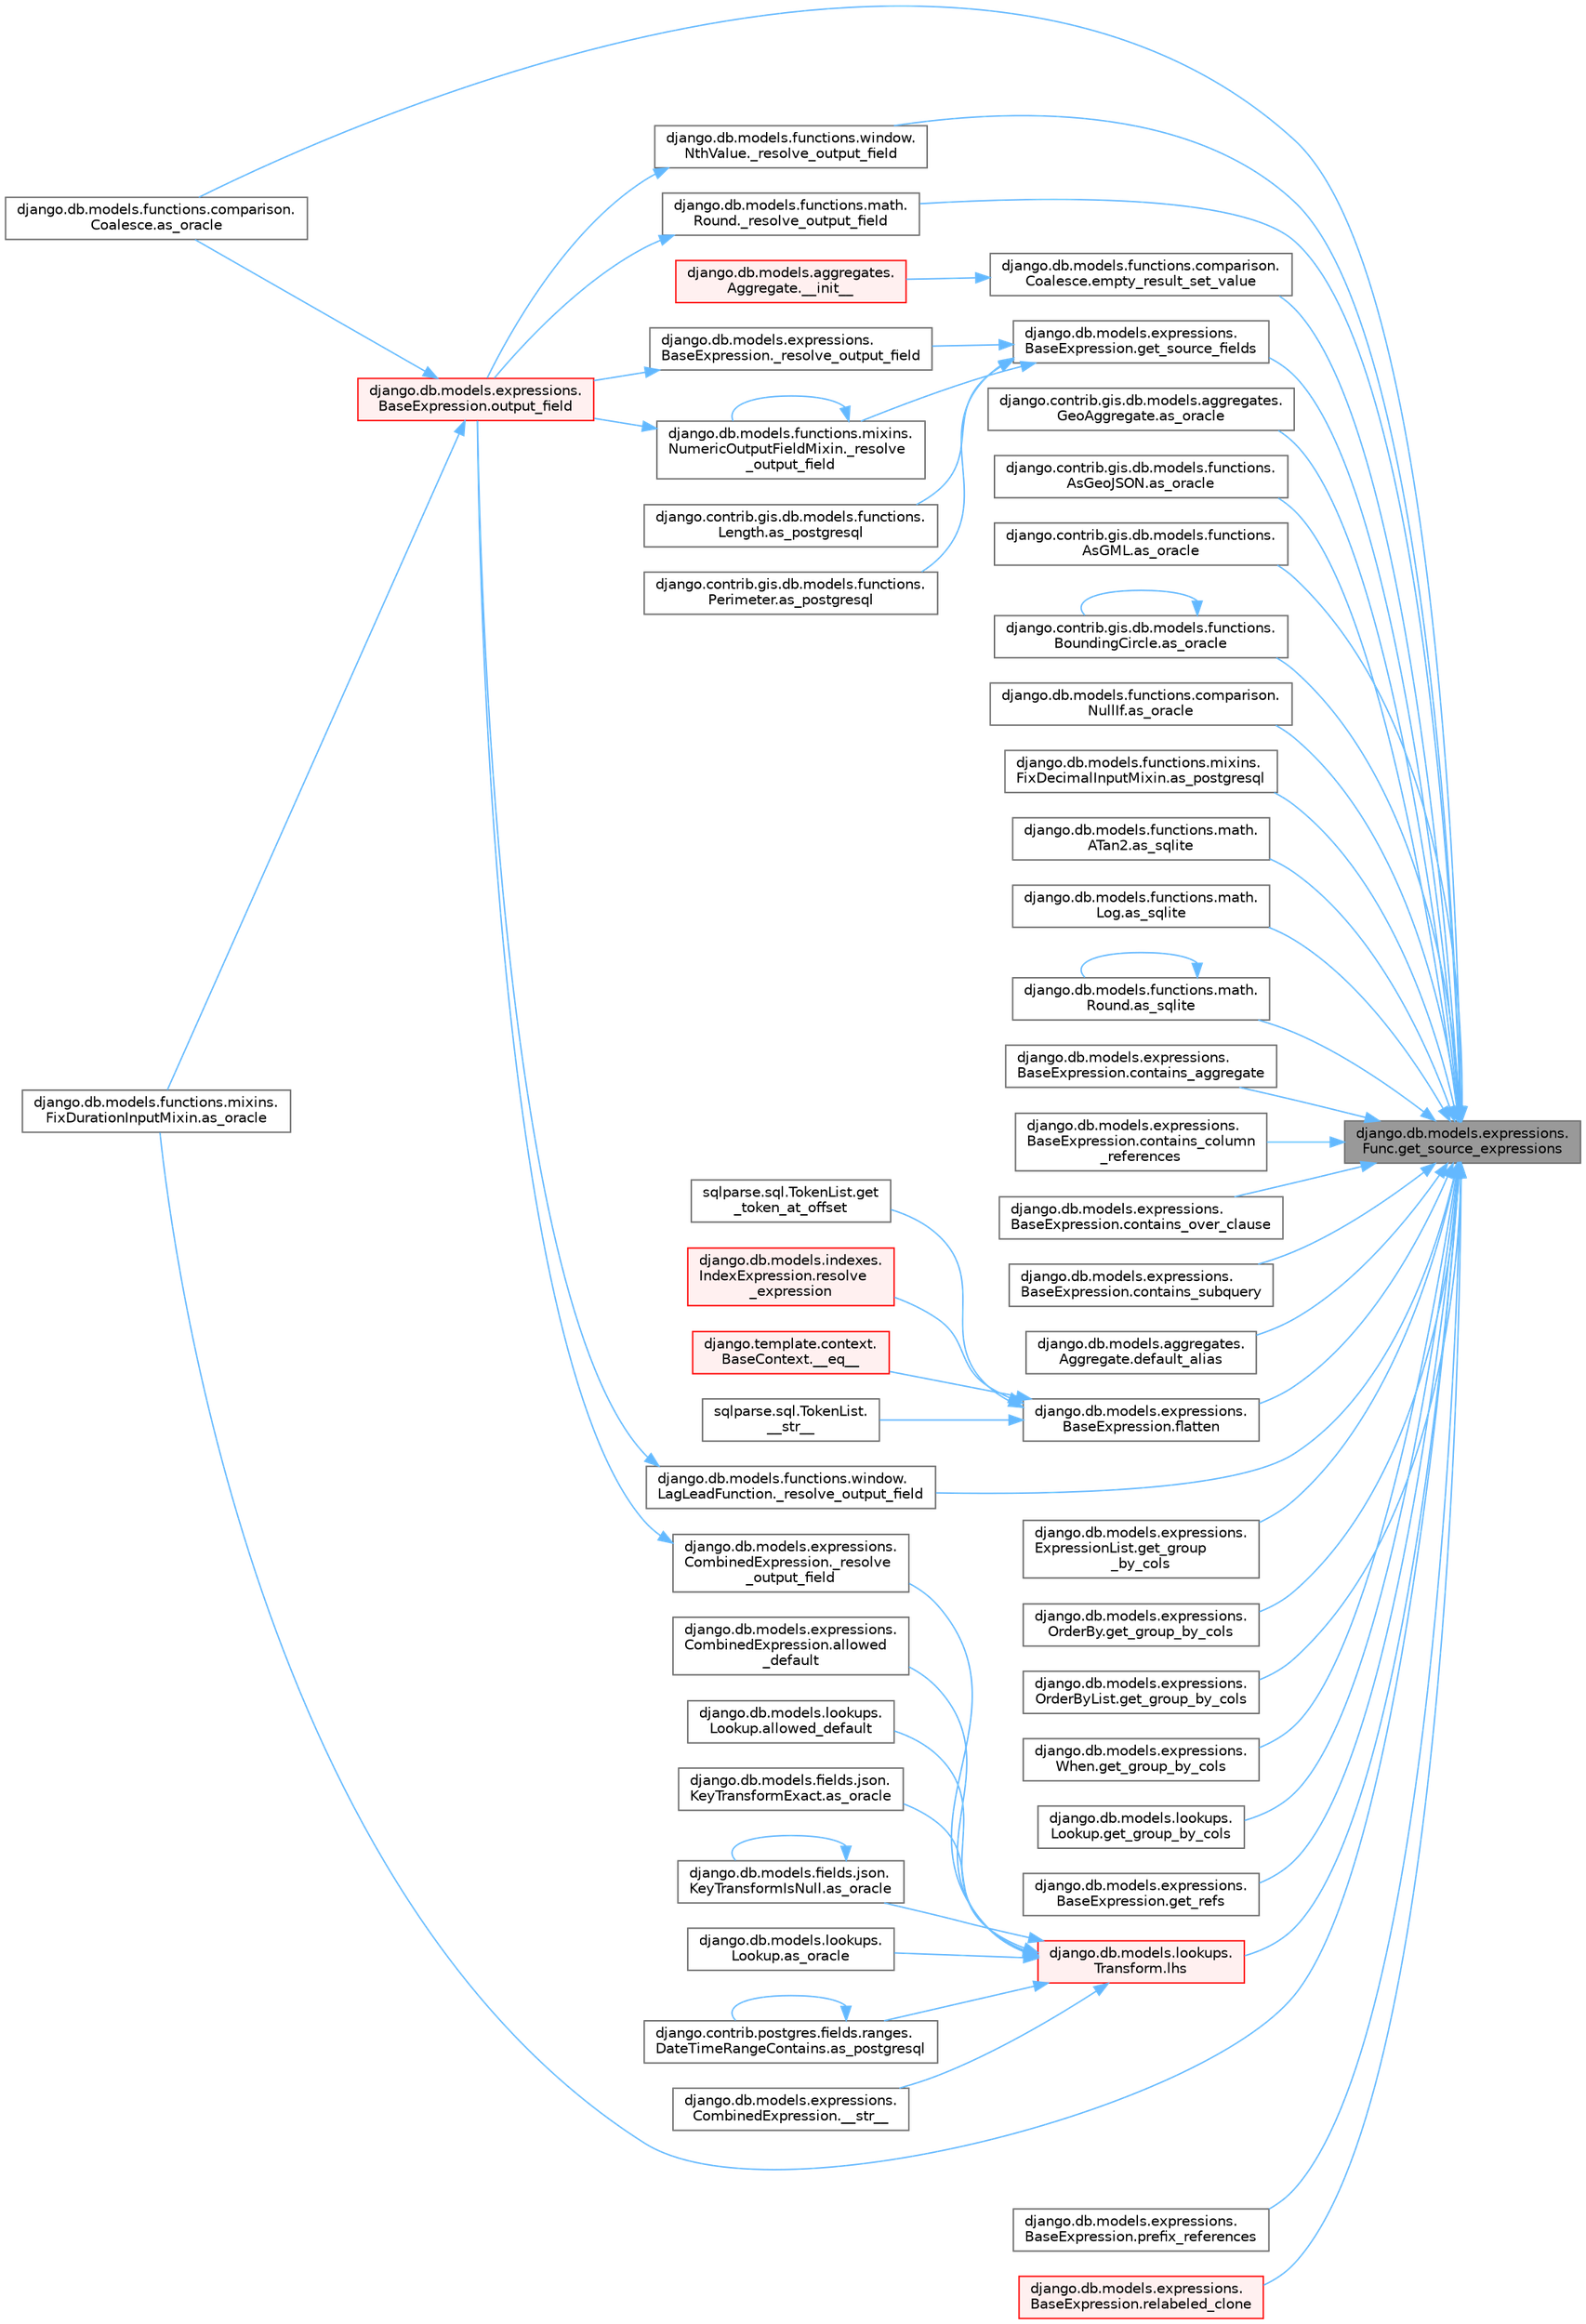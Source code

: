 digraph "django.db.models.expressions.Func.get_source_expressions"
{
 // LATEX_PDF_SIZE
  bgcolor="transparent";
  edge [fontname=Helvetica,fontsize=10,labelfontname=Helvetica,labelfontsize=10];
  node [fontname=Helvetica,fontsize=10,shape=box,height=0.2,width=0.4];
  rankdir="RL";
  Node1 [id="Node000001",label="django.db.models.expressions.\lFunc.get_source_expressions",height=0.2,width=0.4,color="gray40", fillcolor="grey60", style="filled", fontcolor="black",tooltip=" "];
  Node1 -> Node2 [id="edge1_Node000001_Node000002",dir="back",color="steelblue1",style="solid",tooltip=" "];
  Node2 [id="Node000002",label="django.db.models.functions.math.\lRound._resolve_output_field",height=0.2,width=0.4,color="grey40", fillcolor="white", style="filled",URL="$classdjango_1_1db_1_1models_1_1functions_1_1math_1_1_round.html#aa7b9332c35bc83a0f7055177fb9304e3",tooltip=" "];
  Node2 -> Node3 [id="edge2_Node000002_Node000003",dir="back",color="steelblue1",style="solid",tooltip=" "];
  Node3 [id="Node000003",label="django.db.models.expressions.\lBaseExpression.output_field",height=0.2,width=0.4,color="red", fillcolor="#FFF0F0", style="filled",URL="$classdjango_1_1db_1_1models_1_1expressions_1_1_base_expression.html#a7f0982cb1de5cdeaa7f043c3ae611a6d",tooltip=" "];
  Node3 -> Node44 [id="edge3_Node000003_Node000044",dir="back",color="steelblue1",style="solid",tooltip=" "];
  Node44 [id="Node000044",label="django.db.models.functions.comparison.\lCoalesce.as_oracle",height=0.2,width=0.4,color="grey40", fillcolor="white", style="filled",URL="$classdjango_1_1db_1_1models_1_1functions_1_1comparison_1_1_coalesce.html#a1bbeea180ef3ef4d8ba5d51d33d6ef85",tooltip=" "];
  Node3 -> Node69 [id="edge4_Node000003_Node000069",dir="back",color="steelblue1",style="solid",tooltip=" "];
  Node69 [id="Node000069",label="django.db.models.functions.mixins.\lFixDurationInputMixin.as_oracle",height=0.2,width=0.4,color="grey40", fillcolor="white", style="filled",URL="$classdjango_1_1db_1_1models_1_1functions_1_1mixins_1_1_fix_duration_input_mixin.html#a2e5d6957724a89d03541cc897b6e6e53",tooltip=" "];
  Node1 -> Node1171 [id="edge5_Node000001_Node001171",dir="back",color="steelblue1",style="solid",tooltip=" "];
  Node1171 [id="Node001171",label="django.db.models.functions.window.\lLagLeadFunction._resolve_output_field",height=0.2,width=0.4,color="grey40", fillcolor="white", style="filled",URL="$classdjango_1_1db_1_1models_1_1functions_1_1window_1_1_lag_lead_function.html#ad9fef4f0de0bae4168483d83bf154eb5",tooltip=" "];
  Node1171 -> Node3 [id="edge6_Node001171_Node000003",dir="back",color="steelblue1",style="solid",tooltip=" "];
  Node1 -> Node1172 [id="edge7_Node000001_Node001172",dir="back",color="steelblue1",style="solid",tooltip=" "];
  Node1172 [id="Node001172",label="django.db.models.functions.window.\lNthValue._resolve_output_field",height=0.2,width=0.4,color="grey40", fillcolor="white", style="filled",URL="$classdjango_1_1db_1_1models_1_1functions_1_1window_1_1_nth_value.html#a01f5c13b954177f7f499ab3a354aa38a",tooltip=" "];
  Node1172 -> Node3 [id="edge8_Node001172_Node000003",dir="back",color="steelblue1",style="solid",tooltip=" "];
  Node1 -> Node345 [id="edge9_Node000001_Node000345",dir="back",color="steelblue1",style="solid",tooltip=" "];
  Node345 [id="Node000345",label="django.contrib.gis.db.models.aggregates.\lGeoAggregate.as_oracle",height=0.2,width=0.4,color="grey40", fillcolor="white", style="filled",URL="$classdjango_1_1contrib_1_1gis_1_1db_1_1models_1_1aggregates_1_1_geo_aggregate.html#a537ce307d50a80a372c22e07a9f25fa6",tooltip=" "];
  Node1 -> Node346 [id="edge10_Node000001_Node000346",dir="back",color="steelblue1",style="solid",tooltip=" "];
  Node346 [id="Node000346",label="django.contrib.gis.db.models.functions.\lAsGeoJSON.as_oracle",height=0.2,width=0.4,color="grey40", fillcolor="white", style="filled",URL="$classdjango_1_1contrib_1_1gis_1_1db_1_1models_1_1functions_1_1_as_geo_j_s_o_n.html#ae6e5acc7a92749f69dc7b18a973ffaae",tooltip=" "];
  Node1 -> Node347 [id="edge11_Node000001_Node000347",dir="back",color="steelblue1",style="solid",tooltip=" "];
  Node347 [id="Node000347",label="django.contrib.gis.db.models.functions.\lAsGML.as_oracle",height=0.2,width=0.4,color="grey40", fillcolor="white", style="filled",URL="$classdjango_1_1contrib_1_1gis_1_1db_1_1models_1_1functions_1_1_as_g_m_l.html#a0a70238d2ad8f058ef86dbfc6e8f3566",tooltip=" "];
  Node1 -> Node348 [id="edge12_Node000001_Node000348",dir="back",color="steelblue1",style="solid",tooltip=" "];
  Node348 [id="Node000348",label="django.contrib.gis.db.models.functions.\lBoundingCircle.as_oracle",height=0.2,width=0.4,color="grey40", fillcolor="white", style="filled",URL="$classdjango_1_1contrib_1_1gis_1_1db_1_1models_1_1functions_1_1_bounding_circle.html#a63203e27009441455a424b3a41593cd6",tooltip=" "];
  Node348 -> Node348 [id="edge13_Node000348_Node000348",dir="back",color="steelblue1",style="solid",tooltip=" "];
  Node1 -> Node44 [id="edge14_Node000001_Node000044",dir="back",color="steelblue1",style="solid",tooltip=" "];
  Node1 -> Node1173 [id="edge15_Node000001_Node001173",dir="back",color="steelblue1",style="solid",tooltip=" "];
  Node1173 [id="Node001173",label="django.db.models.functions.comparison.\lNullIf.as_oracle",height=0.2,width=0.4,color="grey40", fillcolor="white", style="filled",URL="$classdjango_1_1db_1_1models_1_1functions_1_1comparison_1_1_null_if.html#a61867c3acf8c0e19cbc06115618e395b",tooltip=" "];
  Node1 -> Node69 [id="edge16_Node000001_Node000069",dir="back",color="steelblue1",style="solid",tooltip=" "];
  Node1 -> Node352 [id="edge17_Node000001_Node000352",dir="back",color="steelblue1",style="solid",tooltip=" "];
  Node352 [id="Node000352",label="django.db.models.functions.mixins.\lFixDecimalInputMixin.as_postgresql",height=0.2,width=0.4,color="grey40", fillcolor="white", style="filled",URL="$classdjango_1_1db_1_1models_1_1functions_1_1mixins_1_1_fix_decimal_input_mixin.html#a064b38a679e55776f87518bc24a2f4a0",tooltip=" "];
  Node1 -> Node56 [id="edge18_Node000001_Node000056",dir="back",color="steelblue1",style="solid",tooltip=" "];
  Node56 [id="Node000056",label="django.db.models.functions.math.\lATan2.as_sqlite",height=0.2,width=0.4,color="grey40", fillcolor="white", style="filled",URL="$classdjango_1_1db_1_1models_1_1functions_1_1math_1_1_a_tan2.html#ac343d11000341dfc431de19f416ea4b6",tooltip=" "];
  Node1 -> Node57 [id="edge19_Node000001_Node000057",dir="back",color="steelblue1",style="solid",tooltip=" "];
  Node57 [id="Node000057",label="django.db.models.functions.math.\lLog.as_sqlite",height=0.2,width=0.4,color="grey40", fillcolor="white", style="filled",URL="$classdjango_1_1db_1_1models_1_1functions_1_1math_1_1_log.html#afcc146563033738d87dd1dc17d005111",tooltip=" "];
  Node1 -> Node1174 [id="edge20_Node000001_Node001174",dir="back",color="steelblue1",style="solid",tooltip=" "];
  Node1174 [id="Node001174",label="django.db.models.functions.math.\lRound.as_sqlite",height=0.2,width=0.4,color="grey40", fillcolor="white", style="filled",URL="$classdjango_1_1db_1_1models_1_1functions_1_1math_1_1_round.html#a287d7884d03a3cb2338f8327d36ab7f4",tooltip=" "];
  Node1174 -> Node1174 [id="edge21_Node001174_Node001174",dir="back",color="steelblue1",style="solid",tooltip=" "];
  Node1 -> Node1175 [id="edge22_Node000001_Node001175",dir="back",color="steelblue1",style="solid",tooltip=" "];
  Node1175 [id="Node001175",label="django.db.models.expressions.\lBaseExpression.contains_aggregate",height=0.2,width=0.4,color="grey40", fillcolor="white", style="filled",URL="$classdjango_1_1db_1_1models_1_1expressions_1_1_base_expression.html#af76d4a76e3f54db9a32b8d5ee2b87948",tooltip=" "];
  Node1 -> Node1176 [id="edge23_Node000001_Node001176",dir="back",color="steelblue1",style="solid",tooltip=" "];
  Node1176 [id="Node001176",label="django.db.models.expressions.\lBaseExpression.contains_column\l_references",height=0.2,width=0.4,color="grey40", fillcolor="white", style="filled",URL="$classdjango_1_1db_1_1models_1_1expressions_1_1_base_expression.html#af5c4b142fefb4788abf2261a2582dfe9",tooltip=" "];
  Node1 -> Node1177 [id="edge24_Node000001_Node001177",dir="back",color="steelblue1",style="solid",tooltip=" "];
  Node1177 [id="Node001177",label="django.db.models.expressions.\lBaseExpression.contains_over_clause",height=0.2,width=0.4,color="grey40", fillcolor="white", style="filled",URL="$classdjango_1_1db_1_1models_1_1expressions_1_1_base_expression.html#aabc4ca4ab54ff580926e71248c5612ab",tooltip=" "];
  Node1 -> Node1178 [id="edge25_Node000001_Node001178",dir="back",color="steelblue1",style="solid",tooltip=" "];
  Node1178 [id="Node001178",label="django.db.models.expressions.\lBaseExpression.contains_subquery",height=0.2,width=0.4,color="grey40", fillcolor="white", style="filled",URL="$classdjango_1_1db_1_1models_1_1expressions_1_1_base_expression.html#a218f7301f2126ca595a0e79df4f91b12",tooltip=" "];
  Node1 -> Node1179 [id="edge26_Node000001_Node001179",dir="back",color="steelblue1",style="solid",tooltip=" "];
  Node1179 [id="Node001179",label="django.db.models.aggregates.\lAggregate.default_alias",height=0.2,width=0.4,color="grey40", fillcolor="white", style="filled",URL="$classdjango_1_1db_1_1models_1_1aggregates_1_1_aggregate.html#a5d12250db1f3dfd711dad17ee7ea37d5",tooltip=" "];
  Node1 -> Node1180 [id="edge27_Node000001_Node001180",dir="back",color="steelblue1",style="solid",tooltip=" "];
  Node1180 [id="Node001180",label="django.db.models.functions.comparison.\lCoalesce.empty_result_set_value",height=0.2,width=0.4,color="grey40", fillcolor="white", style="filled",URL="$classdjango_1_1db_1_1models_1_1functions_1_1comparison_1_1_coalesce.html#a098df2aa87e871b6bc726d3839a7f259",tooltip=" "];
  Node1180 -> Node1181 [id="edge28_Node001180_Node001181",dir="back",color="steelblue1",style="solid",tooltip=" "];
  Node1181 [id="Node001181",label="django.db.models.aggregates.\lAggregate.__init__",height=0.2,width=0.4,color="red", fillcolor="#FFF0F0", style="filled",URL="$classdjango_1_1db_1_1models_1_1aggregates_1_1_aggregate.html#a946f9b8e47e99bb91408ac6c4059401f",tooltip=" "];
  Node1 -> Node1182 [id="edge29_Node000001_Node001182",dir="back",color="steelblue1",style="solid",tooltip=" "];
  Node1182 [id="Node001182",label="django.db.models.expressions.\lBaseExpression.flatten",height=0.2,width=0.4,color="grey40", fillcolor="white", style="filled",URL="$classdjango_1_1db_1_1models_1_1expressions_1_1_base_expression.html#a8493b4576a0e604f1dd483d0206430ac",tooltip=" "];
  Node1182 -> Node1183 [id="edge30_Node001182_Node001183",dir="back",color="steelblue1",style="solid",tooltip=" "];
  Node1183 [id="Node001183",label="django.template.context.\lBaseContext.__eq__",height=0.2,width=0.4,color="red", fillcolor="#FFF0F0", style="filled",URL="$classdjango_1_1template_1_1context_1_1_base_context.html#a5867d06e0333b61e05dace68d0a657c9",tooltip=" "];
  Node1182 -> Node1184 [id="edge31_Node001182_Node001184",dir="back",color="steelblue1",style="solid",tooltip=" "];
  Node1184 [id="Node001184",label="sqlparse.sql.TokenList.\l__str__",height=0.2,width=0.4,color="grey40", fillcolor="white", style="filled",URL="$classsqlparse_1_1sql_1_1_token_list.html#ae250ef1a7ec7501f79d94cf48c870fdd",tooltip=" "];
  Node1182 -> Node1185 [id="edge32_Node001182_Node001185",dir="back",color="steelblue1",style="solid",tooltip=" "];
  Node1185 [id="Node001185",label="sqlparse.sql.TokenList.get\l_token_at_offset",height=0.2,width=0.4,color="grey40", fillcolor="white", style="filled",URL="$classsqlparse_1_1sql_1_1_token_list.html#a51734d18175ea3c7aca59d2fa503b599",tooltip=" "];
  Node1182 -> Node1186 [id="edge33_Node001182_Node001186",dir="back",color="steelblue1",style="solid",tooltip=" "];
  Node1186 [id="Node001186",label="django.db.models.indexes.\lIndexExpression.resolve\l_expression",height=0.2,width=0.4,color="red", fillcolor="#FFF0F0", style="filled",URL="$classdjango_1_1db_1_1models_1_1indexes_1_1_index_expression.html#a55139a8ca1498b11693b49e67fcc09ba",tooltip=" "];
  Node1 -> Node1187 [id="edge34_Node000001_Node001187",dir="back",color="steelblue1",style="solid",tooltip=" "];
  Node1187 [id="Node001187",label="django.db.models.expressions.\lExpressionList.get_group\l_by_cols",height=0.2,width=0.4,color="grey40", fillcolor="white", style="filled",URL="$classdjango_1_1db_1_1models_1_1expressions_1_1_expression_list.html#ade08ba78d8d2afa4feaaf6046e0539f7",tooltip=" "];
  Node1 -> Node1188 [id="edge35_Node000001_Node001188",dir="back",color="steelblue1",style="solid",tooltip=" "];
  Node1188 [id="Node001188",label="django.db.models.expressions.\lOrderBy.get_group_by_cols",height=0.2,width=0.4,color="grey40", fillcolor="white", style="filled",URL="$classdjango_1_1db_1_1models_1_1expressions_1_1_order_by.html#a2b412d539ba39203045c6c188440794c",tooltip=" "];
  Node1 -> Node1189 [id="edge36_Node000001_Node001189",dir="back",color="steelblue1",style="solid",tooltip=" "];
  Node1189 [id="Node001189",label="django.db.models.expressions.\lOrderByList.get_group_by_cols",height=0.2,width=0.4,color="grey40", fillcolor="white", style="filled",URL="$classdjango_1_1db_1_1models_1_1expressions_1_1_order_by_list.html#acb31a12879537bd612f4741fbe7823e5",tooltip=" "];
  Node1 -> Node1190 [id="edge37_Node000001_Node001190",dir="back",color="steelblue1",style="solid",tooltip=" "];
  Node1190 [id="Node001190",label="django.db.models.expressions.\lWhen.get_group_by_cols",height=0.2,width=0.4,color="grey40", fillcolor="white", style="filled",URL="$classdjango_1_1db_1_1models_1_1expressions_1_1_when.html#afcd99eb8cfc1b719c10b3d561a74eb08",tooltip=" "];
  Node1 -> Node1191 [id="edge38_Node000001_Node001191",dir="back",color="steelblue1",style="solid",tooltip=" "];
  Node1191 [id="Node001191",label="django.db.models.lookups.\lLookup.get_group_by_cols",height=0.2,width=0.4,color="grey40", fillcolor="white", style="filled",URL="$classdjango_1_1db_1_1models_1_1lookups_1_1_lookup.html#a09ed22a2472d32e35116c81cdae27588",tooltip=" "];
  Node1 -> Node1192 [id="edge39_Node000001_Node001192",dir="back",color="steelblue1",style="solid",tooltip=" "];
  Node1192 [id="Node001192",label="django.db.models.expressions.\lBaseExpression.get_refs",height=0.2,width=0.4,color="grey40", fillcolor="white", style="filled",URL="$classdjango_1_1db_1_1models_1_1expressions_1_1_base_expression.html#aa2e17dbb760799635e642b44dde2ce20",tooltip=" "];
  Node1 -> Node1193 [id="edge40_Node000001_Node001193",dir="back",color="steelblue1",style="solid",tooltip=" "];
  Node1193 [id="Node001193",label="django.db.models.expressions.\lBaseExpression.get_source_fields",height=0.2,width=0.4,color="grey40", fillcolor="white", style="filled",URL="$classdjango_1_1db_1_1models_1_1expressions_1_1_base_expression.html#a12ff1384ded4ceeeb39de09b54a827aa",tooltip=" "];
  Node1193 -> Node1194 [id="edge41_Node001193_Node001194",dir="back",color="steelblue1",style="solid",tooltip=" "];
  Node1194 [id="Node001194",label="django.db.models.expressions.\lBaseExpression._resolve_output_field",height=0.2,width=0.4,color="grey40", fillcolor="white", style="filled",URL="$classdjango_1_1db_1_1models_1_1expressions_1_1_base_expression.html#a4d77b67d8a2c12f240cfa67a218742d9",tooltip=" "];
  Node1194 -> Node3 [id="edge42_Node001194_Node000003",dir="back",color="steelblue1",style="solid",tooltip=" "];
  Node1193 -> Node1195 [id="edge43_Node001193_Node001195",dir="back",color="steelblue1",style="solid",tooltip=" "];
  Node1195 [id="Node001195",label="django.db.models.functions.mixins.\lNumericOutputFieldMixin._resolve\l_output_field",height=0.2,width=0.4,color="grey40", fillcolor="white", style="filled",URL="$classdjango_1_1db_1_1models_1_1functions_1_1mixins_1_1_numeric_output_field_mixin.html#ada10dc529cfe036597471f6439dfb0c5",tooltip=" "];
  Node1195 -> Node1195 [id="edge44_Node001195_Node001195",dir="back",color="steelblue1",style="solid",tooltip=" "];
  Node1195 -> Node3 [id="edge45_Node001195_Node000003",dir="back",color="steelblue1",style="solid",tooltip=" "];
  Node1193 -> Node350 [id="edge46_Node001193_Node000350",dir="back",color="steelblue1",style="solid",tooltip=" "];
  Node350 [id="Node000350",label="django.contrib.gis.db.models.functions.\lLength.as_postgresql",height=0.2,width=0.4,color="grey40", fillcolor="white", style="filled",URL="$classdjango_1_1contrib_1_1gis_1_1db_1_1models_1_1functions_1_1_length.html#a32b7fc6b989a562d19b2ef3ea8a4d5aa",tooltip=" "];
  Node1193 -> Node1116 [id="edge47_Node001193_Node001116",dir="back",color="steelblue1",style="solid",tooltip=" "];
  Node1116 [id="Node001116",label="django.contrib.gis.db.models.functions.\lPerimeter.as_postgresql",height=0.2,width=0.4,color="grey40", fillcolor="white", style="filled",URL="$classdjango_1_1contrib_1_1gis_1_1db_1_1models_1_1functions_1_1_perimeter.html#a7e6534386f777f3698dd91bd93c39a9b",tooltip=" "];
  Node1 -> Node1196 [id="edge48_Node000001_Node001196",dir="back",color="steelblue1",style="solid",tooltip=" "];
  Node1196 [id="Node001196",label="django.db.models.lookups.\lTransform.lhs",height=0.2,width=0.4,color="red", fillcolor="#FFF0F0", style="filled",URL="$classdjango_1_1db_1_1models_1_1lookups_1_1_transform.html#ac0ce01e192abd1a739a4c77fcc8a1bf9",tooltip=" "];
  Node1196 -> Node1197 [id="edge49_Node001196_Node001197",dir="back",color="steelblue1",style="solid",tooltip=" "];
  Node1197 [id="Node001197",label="django.db.models.expressions.\lCombinedExpression.__str__",height=0.2,width=0.4,color="grey40", fillcolor="white", style="filled",URL="$classdjango_1_1db_1_1models_1_1expressions_1_1_combined_expression.html#a2b132c9b01a89e95438ba80ae83d6658",tooltip=" "];
  Node1196 -> Node1198 [id="edge50_Node001196_Node001198",dir="back",color="steelblue1",style="solid",tooltip=" "];
  Node1198 [id="Node001198",label="django.db.models.expressions.\lCombinedExpression._resolve\l_output_field",height=0.2,width=0.4,color="grey40", fillcolor="white", style="filled",URL="$classdjango_1_1db_1_1models_1_1expressions_1_1_combined_expression.html#ad5c6df54cfa479187073e305a8cbae20",tooltip=" "];
  Node1198 -> Node3 [id="edge51_Node001198_Node000003",dir="back",color="steelblue1",style="solid",tooltip=" "];
  Node1196 -> Node1199 [id="edge52_Node001196_Node001199",dir="back",color="steelblue1",style="solid",tooltip=" "];
  Node1199 [id="Node001199",label="django.db.models.expressions.\lCombinedExpression.allowed\l_default",height=0.2,width=0.4,color="grey40", fillcolor="white", style="filled",URL="$classdjango_1_1db_1_1models_1_1expressions_1_1_combined_expression.html#a0a98dcb658651abfebd304df9710a602",tooltip=" "];
  Node1196 -> Node1200 [id="edge53_Node001196_Node001200",dir="back",color="steelblue1",style="solid",tooltip=" "];
  Node1200 [id="Node001200",label="django.db.models.lookups.\lLookup.allowed_default",height=0.2,width=0.4,color="grey40", fillcolor="white", style="filled",URL="$classdjango_1_1db_1_1models_1_1lookups_1_1_lookup.html#a7987146e275167336e4fb427aca8815a",tooltip=" "];
  Node1196 -> Node1201 [id="edge54_Node001196_Node001201",dir="back",color="steelblue1",style="solid",tooltip=" "];
  Node1201 [id="Node001201",label="django.db.models.fields.json.\lKeyTransformExact.as_oracle",height=0.2,width=0.4,color="grey40", fillcolor="white", style="filled",URL="$classdjango_1_1db_1_1models_1_1fields_1_1json_1_1_key_transform_exact.html#aa4301428a92a3405546449c215167d63",tooltip=" "];
  Node1196 -> Node1202 [id="edge55_Node001196_Node001202",dir="back",color="steelblue1",style="solid",tooltip=" "];
  Node1202 [id="Node001202",label="django.db.models.fields.json.\lKeyTransformIsNull.as_oracle",height=0.2,width=0.4,color="grey40", fillcolor="white", style="filled",URL="$classdjango_1_1db_1_1models_1_1fields_1_1json_1_1_key_transform_is_null.html#a805048bd65267fb7348c3a3e980f119d",tooltip=" "];
  Node1202 -> Node1202 [id="edge56_Node001202_Node001202",dir="back",color="steelblue1",style="solid",tooltip=" "];
  Node1196 -> Node1203 [id="edge57_Node001196_Node001203",dir="back",color="steelblue1",style="solid",tooltip=" "];
  Node1203 [id="Node001203",label="django.db.models.lookups.\lLookup.as_oracle",height=0.2,width=0.4,color="grey40", fillcolor="white", style="filled",URL="$classdjango_1_1db_1_1models_1_1lookups_1_1_lookup.html#ab9ca67b13ca2f0176d65744a83e5d512",tooltip=" "];
  Node1196 -> Node1204 [id="edge58_Node001196_Node001204",dir="back",color="steelblue1",style="solid",tooltip=" "];
  Node1204 [id="Node001204",label="django.contrib.postgres.fields.ranges.\lDateTimeRangeContains.as_postgresql",height=0.2,width=0.4,color="grey40", fillcolor="white", style="filled",URL="$classdjango_1_1contrib_1_1postgres_1_1fields_1_1ranges_1_1_date_time_range_contains.html#a9d48ddc2937bf92cc33011e330561c1f",tooltip=" "];
  Node1204 -> Node1204 [id="edge59_Node001204_Node001204",dir="back",color="steelblue1",style="solid",tooltip=" "];
  Node1 -> Node1073 [id="edge60_Node000001_Node001073",dir="back",color="steelblue1",style="solid",tooltip=" "];
  Node1073 [id="Node001073",label="django.db.models.expressions.\lBaseExpression.prefix_references",height=0.2,width=0.4,color="grey40", fillcolor="white", style="filled",URL="$classdjango_1_1db_1_1models_1_1expressions_1_1_base_expression.html#a9bc121f5809267eae0de9031ef27c854",tooltip=" "];
  Node1 -> Node1074 [id="edge61_Node000001_Node001074",dir="back",color="steelblue1",style="solid",tooltip=" "];
  Node1074 [id="Node001074",label="django.db.models.expressions.\lBaseExpression.relabeled_clone",height=0.2,width=0.4,color="red", fillcolor="#FFF0F0", style="filled",URL="$classdjango_1_1db_1_1models_1_1expressions_1_1_base_expression.html#a9ab1678dec9695e3a5afc9cc18b4a9f7",tooltip=" "];
}
